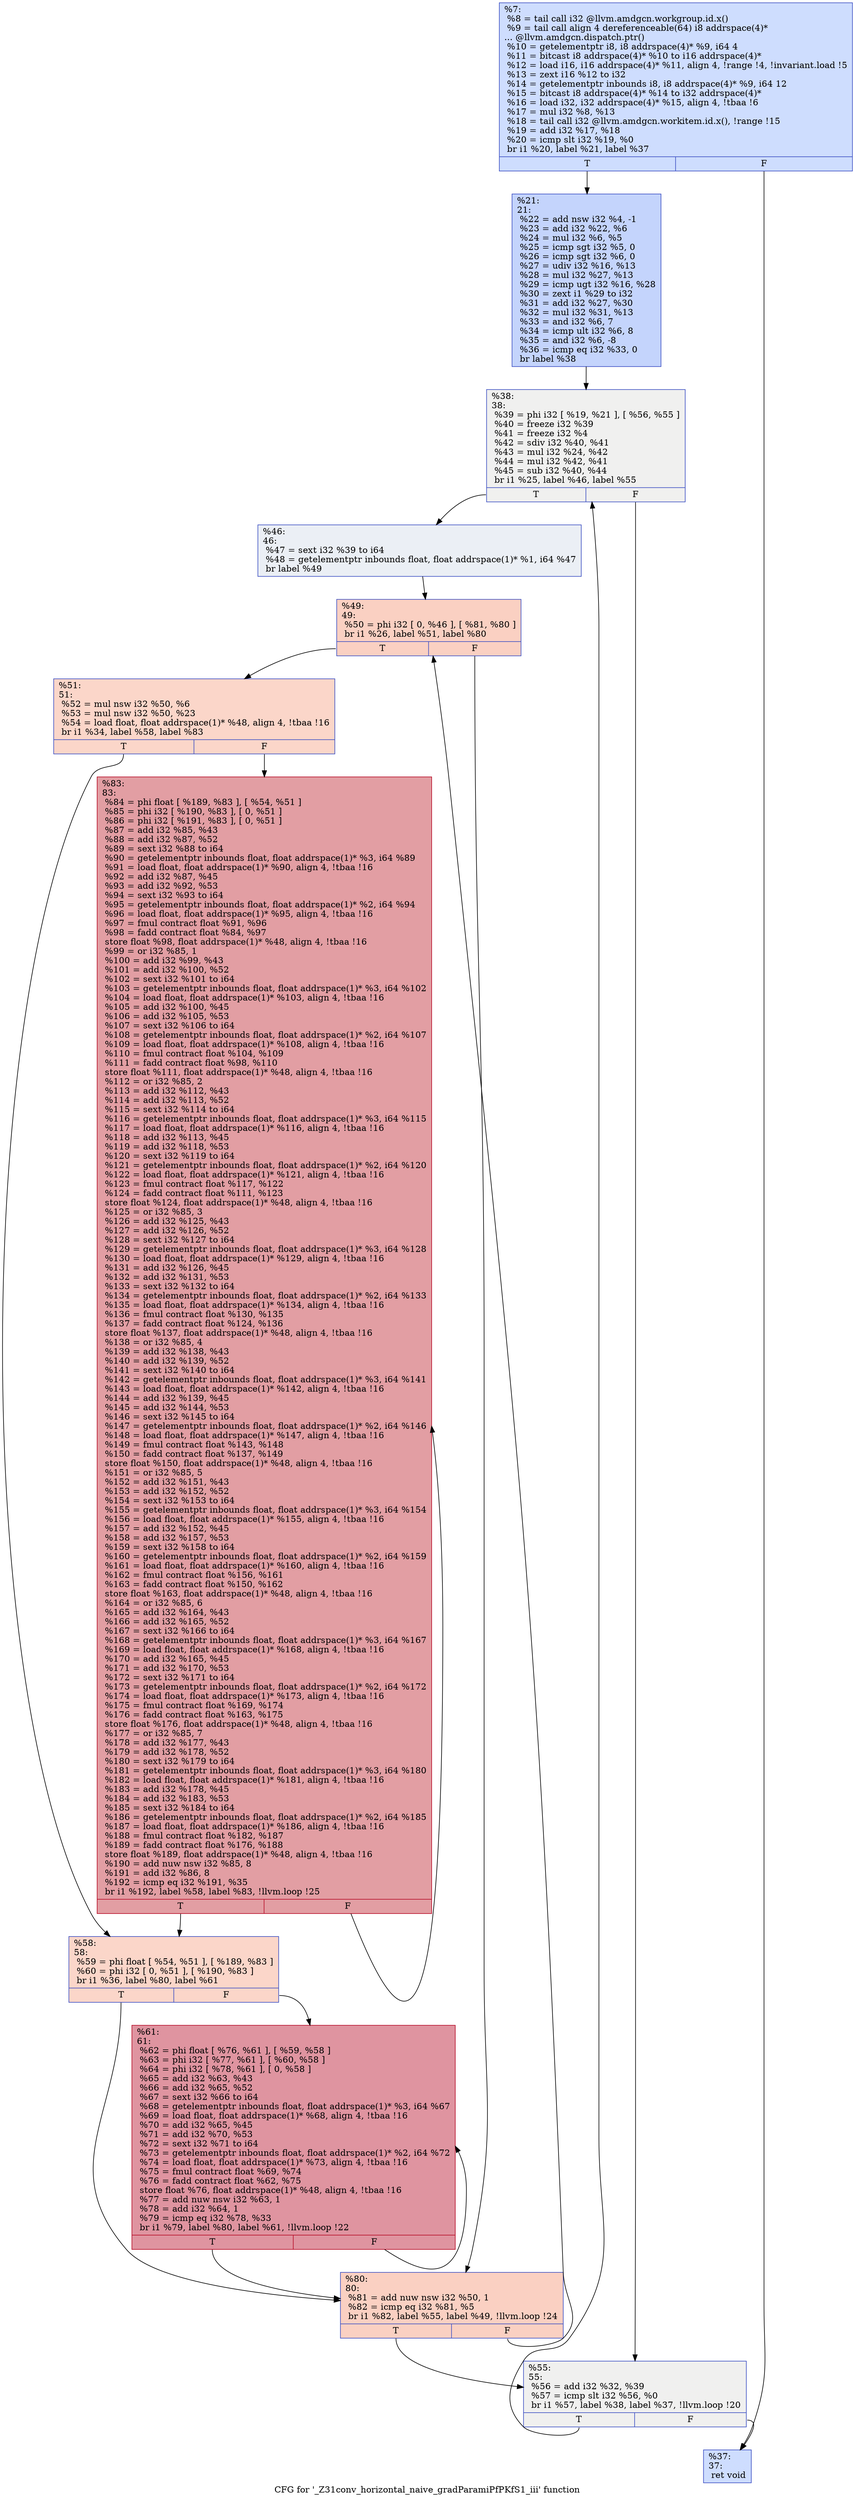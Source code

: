 digraph "CFG for '_Z31conv_horizontal_naive_gradParamiPfPKfS1_iii' function" {
	label="CFG for '_Z31conv_horizontal_naive_gradParamiPfPKfS1_iii' function";

	Node0x53501d0 [shape=record,color="#3d50c3ff", style=filled, fillcolor="#8fb1fe70",label="{%7:\l  %8 = tail call i32 @llvm.amdgcn.workgroup.id.x()\l  %9 = tail call align 4 dereferenceable(64) i8 addrspace(4)*\l... @llvm.amdgcn.dispatch.ptr()\l  %10 = getelementptr i8, i8 addrspace(4)* %9, i64 4\l  %11 = bitcast i8 addrspace(4)* %10 to i16 addrspace(4)*\l  %12 = load i16, i16 addrspace(4)* %11, align 4, !range !4, !invariant.load !5\l  %13 = zext i16 %12 to i32\l  %14 = getelementptr inbounds i8, i8 addrspace(4)* %9, i64 12\l  %15 = bitcast i8 addrspace(4)* %14 to i32 addrspace(4)*\l  %16 = load i32, i32 addrspace(4)* %15, align 4, !tbaa !6\l  %17 = mul i32 %8, %13\l  %18 = tail call i32 @llvm.amdgcn.workitem.id.x(), !range !15\l  %19 = add i32 %17, %18\l  %20 = icmp slt i32 %19, %0\l  br i1 %20, label %21, label %37\l|{<s0>T|<s1>F}}"];
	Node0x53501d0:s0 -> Node0x5352430;
	Node0x53501d0:s1 -> Node0x53524c0;
	Node0x5352430 [shape=record,color="#3d50c3ff", style=filled, fillcolor="#7a9df870",label="{%21:\l21:                                               \l  %22 = add nsw i32 %4, -1\l  %23 = add i32 %22, %6\l  %24 = mul i32 %6, %5\l  %25 = icmp sgt i32 %5, 0\l  %26 = icmp sgt i32 %6, 0\l  %27 = udiv i32 %16, %13\l  %28 = mul i32 %27, %13\l  %29 = icmp ugt i32 %16, %28\l  %30 = zext i1 %29 to i32\l  %31 = add i32 %27, %30\l  %32 = mul i32 %31, %13\l  %33 = and i32 %6, 7\l  %34 = icmp ult i32 %6, 8\l  %35 = and i32 %6, -8\l  %36 = icmp eq i32 %33, 0\l  br label %38\l}"];
	Node0x5352430 -> Node0x5353030;
	Node0x53524c0 [shape=record,color="#3d50c3ff", style=filled, fillcolor="#8fb1fe70",label="{%37:\l37:                                               \l  ret void\l}"];
	Node0x5353030 [shape=record,color="#3d50c3ff", style=filled, fillcolor="#dedcdb70",label="{%38:\l38:                                               \l  %39 = phi i32 [ %19, %21 ], [ %56, %55 ]\l  %40 = freeze i32 %39\l  %41 = freeze i32 %4\l  %42 = sdiv i32 %40, %41\l  %43 = mul i32 %24, %42\l  %44 = mul i32 %42, %41\l  %45 = sub i32 %40, %44\l  br i1 %25, label %46, label %55\l|{<s0>T|<s1>F}}"];
	Node0x5353030:s0 -> Node0x5353590;
	Node0x5353030:s1 -> Node0x5353170;
	Node0x5353590 [shape=record,color="#3d50c3ff", style=filled, fillcolor="#d1dae970",label="{%46:\l46:                                               \l  %47 = sext i32 %39 to i64\l  %48 = getelementptr inbounds float, float addrspace(1)* %1, i64 %47\l  br label %49\l}"];
	Node0x5353590 -> Node0x53537e0;
	Node0x53537e0 [shape=record,color="#3d50c3ff", style=filled, fillcolor="#f3947570",label="{%49:\l49:                                               \l  %50 = phi i32 [ 0, %46 ], [ %81, %80 ]\l  br i1 %26, label %51, label %80\l|{<s0>T|<s1>F}}"];
	Node0x53537e0:s0 -> Node0x5353a10;
	Node0x53537e0:s1 -> Node0x53538d0;
	Node0x5353a10 [shape=record,color="#3d50c3ff", style=filled, fillcolor="#f6a38570",label="{%51:\l51:                                               \l  %52 = mul nsw i32 %50, %6\l  %53 = mul nsw i32 %50, %23\l  %54 = load float, float addrspace(1)* %48, align 4, !tbaa !16\l  br i1 %34, label %58, label %83\l|{<s0>T|<s1>F}}"];
	Node0x5353a10:s0 -> Node0x5353e10;
	Node0x5353a10:s1 -> Node0x5353ea0;
	Node0x5353170 [shape=record,color="#3d50c3ff", style=filled, fillcolor="#dedcdb70",label="{%55:\l55:                                               \l  %56 = add i32 %32, %39\l  %57 = icmp slt i32 %56, %0\l  br i1 %57, label %38, label %37, !llvm.loop !20\l|{<s0>T|<s1>F}}"];
	Node0x5353170:s0 -> Node0x5353030;
	Node0x5353170:s1 -> Node0x53524c0;
	Node0x5353e10 [shape=record,color="#3d50c3ff", style=filled, fillcolor="#f6a38570",label="{%58:\l58:                                               \l  %59 = phi float [ %54, %51 ], [ %189, %83 ]\l  %60 = phi i32 [ 0, %51 ], [ %190, %83 ]\l  br i1 %36, label %80, label %61\l|{<s0>T|<s1>F}}"];
	Node0x5353e10:s0 -> Node0x53538d0;
	Node0x5353e10:s1 -> Node0x5354410;
	Node0x5354410 [shape=record,color="#b70d28ff", style=filled, fillcolor="#b70d2870",label="{%61:\l61:                                               \l  %62 = phi float [ %76, %61 ], [ %59, %58 ]\l  %63 = phi i32 [ %77, %61 ], [ %60, %58 ]\l  %64 = phi i32 [ %78, %61 ], [ 0, %58 ]\l  %65 = add i32 %63, %43\l  %66 = add i32 %65, %52\l  %67 = sext i32 %66 to i64\l  %68 = getelementptr inbounds float, float addrspace(1)* %3, i64 %67\l  %69 = load float, float addrspace(1)* %68, align 4, !tbaa !16\l  %70 = add i32 %65, %45\l  %71 = add i32 %70, %53\l  %72 = sext i32 %71 to i64\l  %73 = getelementptr inbounds float, float addrspace(1)* %2, i64 %72\l  %74 = load float, float addrspace(1)* %73, align 4, !tbaa !16\l  %75 = fmul contract float %69, %74\l  %76 = fadd contract float %62, %75\l  store float %76, float addrspace(1)* %48, align 4, !tbaa !16\l  %77 = add nuw nsw i32 %63, 1\l  %78 = add i32 %64, 1\l  %79 = icmp eq i32 %78, %33\l  br i1 %79, label %80, label %61, !llvm.loop !22\l|{<s0>T|<s1>F}}"];
	Node0x5354410:s0 -> Node0x53538d0;
	Node0x5354410:s1 -> Node0x5354410;
	Node0x53538d0 [shape=record,color="#3d50c3ff", style=filled, fillcolor="#f3947570",label="{%80:\l80:                                               \l  %81 = add nuw nsw i32 %50, 1\l  %82 = icmp eq i32 %81, %5\l  br i1 %82, label %55, label %49, !llvm.loop !24\l|{<s0>T|<s1>F}}"];
	Node0x53538d0:s0 -> Node0x5353170;
	Node0x53538d0:s1 -> Node0x53537e0;
	Node0x5353ea0 [shape=record,color="#b70d28ff", style=filled, fillcolor="#be242e70",label="{%83:\l83:                                               \l  %84 = phi float [ %189, %83 ], [ %54, %51 ]\l  %85 = phi i32 [ %190, %83 ], [ 0, %51 ]\l  %86 = phi i32 [ %191, %83 ], [ 0, %51 ]\l  %87 = add i32 %85, %43\l  %88 = add i32 %87, %52\l  %89 = sext i32 %88 to i64\l  %90 = getelementptr inbounds float, float addrspace(1)* %3, i64 %89\l  %91 = load float, float addrspace(1)* %90, align 4, !tbaa !16\l  %92 = add i32 %87, %45\l  %93 = add i32 %92, %53\l  %94 = sext i32 %93 to i64\l  %95 = getelementptr inbounds float, float addrspace(1)* %2, i64 %94\l  %96 = load float, float addrspace(1)* %95, align 4, !tbaa !16\l  %97 = fmul contract float %91, %96\l  %98 = fadd contract float %84, %97\l  store float %98, float addrspace(1)* %48, align 4, !tbaa !16\l  %99 = or i32 %85, 1\l  %100 = add i32 %99, %43\l  %101 = add i32 %100, %52\l  %102 = sext i32 %101 to i64\l  %103 = getelementptr inbounds float, float addrspace(1)* %3, i64 %102\l  %104 = load float, float addrspace(1)* %103, align 4, !tbaa !16\l  %105 = add i32 %100, %45\l  %106 = add i32 %105, %53\l  %107 = sext i32 %106 to i64\l  %108 = getelementptr inbounds float, float addrspace(1)* %2, i64 %107\l  %109 = load float, float addrspace(1)* %108, align 4, !tbaa !16\l  %110 = fmul contract float %104, %109\l  %111 = fadd contract float %98, %110\l  store float %111, float addrspace(1)* %48, align 4, !tbaa !16\l  %112 = or i32 %85, 2\l  %113 = add i32 %112, %43\l  %114 = add i32 %113, %52\l  %115 = sext i32 %114 to i64\l  %116 = getelementptr inbounds float, float addrspace(1)* %3, i64 %115\l  %117 = load float, float addrspace(1)* %116, align 4, !tbaa !16\l  %118 = add i32 %113, %45\l  %119 = add i32 %118, %53\l  %120 = sext i32 %119 to i64\l  %121 = getelementptr inbounds float, float addrspace(1)* %2, i64 %120\l  %122 = load float, float addrspace(1)* %121, align 4, !tbaa !16\l  %123 = fmul contract float %117, %122\l  %124 = fadd contract float %111, %123\l  store float %124, float addrspace(1)* %48, align 4, !tbaa !16\l  %125 = or i32 %85, 3\l  %126 = add i32 %125, %43\l  %127 = add i32 %126, %52\l  %128 = sext i32 %127 to i64\l  %129 = getelementptr inbounds float, float addrspace(1)* %3, i64 %128\l  %130 = load float, float addrspace(1)* %129, align 4, !tbaa !16\l  %131 = add i32 %126, %45\l  %132 = add i32 %131, %53\l  %133 = sext i32 %132 to i64\l  %134 = getelementptr inbounds float, float addrspace(1)* %2, i64 %133\l  %135 = load float, float addrspace(1)* %134, align 4, !tbaa !16\l  %136 = fmul contract float %130, %135\l  %137 = fadd contract float %124, %136\l  store float %137, float addrspace(1)* %48, align 4, !tbaa !16\l  %138 = or i32 %85, 4\l  %139 = add i32 %138, %43\l  %140 = add i32 %139, %52\l  %141 = sext i32 %140 to i64\l  %142 = getelementptr inbounds float, float addrspace(1)* %3, i64 %141\l  %143 = load float, float addrspace(1)* %142, align 4, !tbaa !16\l  %144 = add i32 %139, %45\l  %145 = add i32 %144, %53\l  %146 = sext i32 %145 to i64\l  %147 = getelementptr inbounds float, float addrspace(1)* %2, i64 %146\l  %148 = load float, float addrspace(1)* %147, align 4, !tbaa !16\l  %149 = fmul contract float %143, %148\l  %150 = fadd contract float %137, %149\l  store float %150, float addrspace(1)* %48, align 4, !tbaa !16\l  %151 = or i32 %85, 5\l  %152 = add i32 %151, %43\l  %153 = add i32 %152, %52\l  %154 = sext i32 %153 to i64\l  %155 = getelementptr inbounds float, float addrspace(1)* %3, i64 %154\l  %156 = load float, float addrspace(1)* %155, align 4, !tbaa !16\l  %157 = add i32 %152, %45\l  %158 = add i32 %157, %53\l  %159 = sext i32 %158 to i64\l  %160 = getelementptr inbounds float, float addrspace(1)* %2, i64 %159\l  %161 = load float, float addrspace(1)* %160, align 4, !tbaa !16\l  %162 = fmul contract float %156, %161\l  %163 = fadd contract float %150, %162\l  store float %163, float addrspace(1)* %48, align 4, !tbaa !16\l  %164 = or i32 %85, 6\l  %165 = add i32 %164, %43\l  %166 = add i32 %165, %52\l  %167 = sext i32 %166 to i64\l  %168 = getelementptr inbounds float, float addrspace(1)* %3, i64 %167\l  %169 = load float, float addrspace(1)* %168, align 4, !tbaa !16\l  %170 = add i32 %165, %45\l  %171 = add i32 %170, %53\l  %172 = sext i32 %171 to i64\l  %173 = getelementptr inbounds float, float addrspace(1)* %2, i64 %172\l  %174 = load float, float addrspace(1)* %173, align 4, !tbaa !16\l  %175 = fmul contract float %169, %174\l  %176 = fadd contract float %163, %175\l  store float %176, float addrspace(1)* %48, align 4, !tbaa !16\l  %177 = or i32 %85, 7\l  %178 = add i32 %177, %43\l  %179 = add i32 %178, %52\l  %180 = sext i32 %179 to i64\l  %181 = getelementptr inbounds float, float addrspace(1)* %3, i64 %180\l  %182 = load float, float addrspace(1)* %181, align 4, !tbaa !16\l  %183 = add i32 %178, %45\l  %184 = add i32 %183, %53\l  %185 = sext i32 %184 to i64\l  %186 = getelementptr inbounds float, float addrspace(1)* %2, i64 %185\l  %187 = load float, float addrspace(1)* %186, align 4, !tbaa !16\l  %188 = fmul contract float %182, %187\l  %189 = fadd contract float %176, %188\l  store float %189, float addrspace(1)* %48, align 4, !tbaa !16\l  %190 = add nuw nsw i32 %85, 8\l  %191 = add i32 %86, 8\l  %192 = icmp eq i32 %191, %35\l  br i1 %192, label %58, label %83, !llvm.loop !25\l|{<s0>T|<s1>F}}"];
	Node0x5353ea0:s0 -> Node0x5353e10;
	Node0x5353ea0:s1 -> Node0x5353ea0;
}
